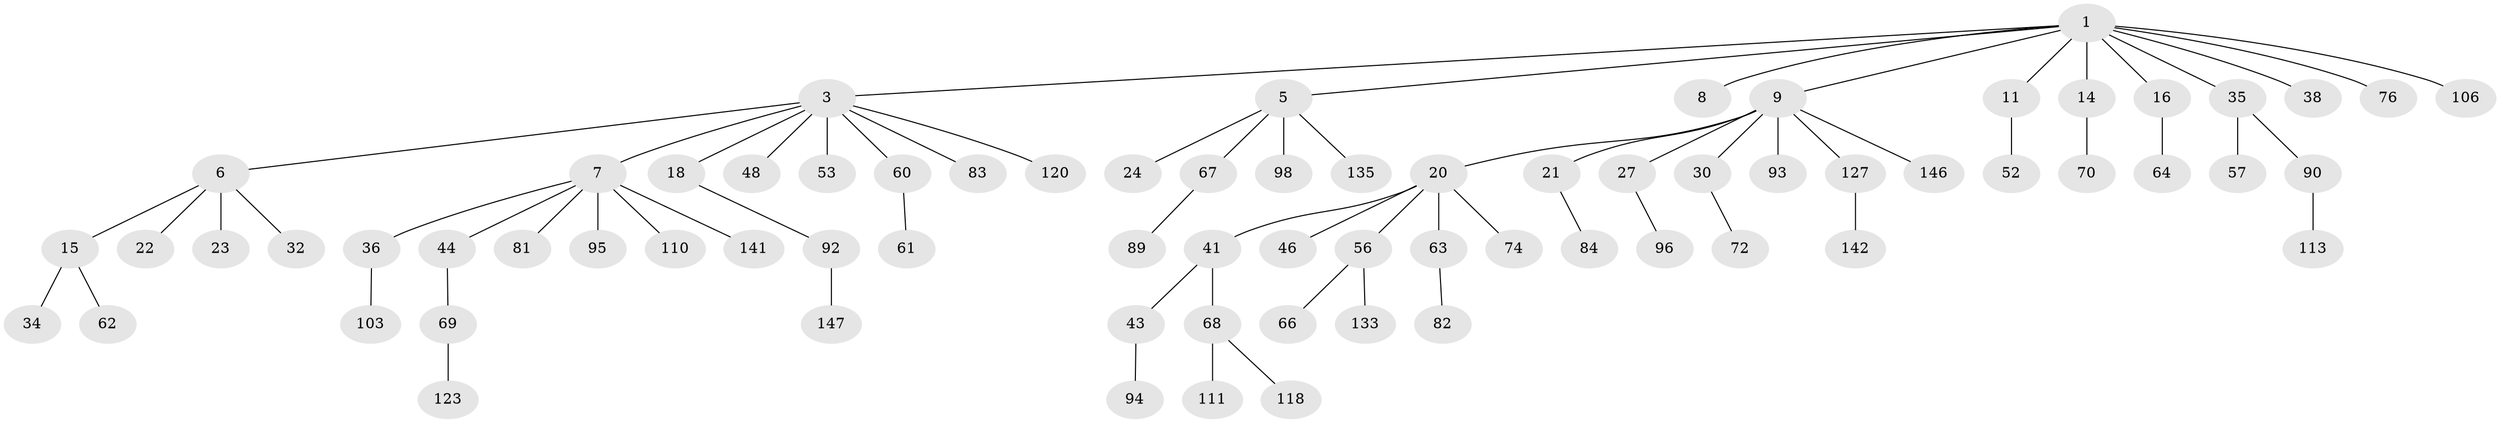// original degree distribution, {5: 0.05442176870748299, 8: 0.006802721088435374, 6: 0.02040816326530612, 2: 0.30612244897959184, 4: 0.04081632653061224, 3: 0.07482993197278912, 1: 0.4897959183673469, 7: 0.006802721088435374}
// Generated by graph-tools (version 1.1) at 2025/15/03/09/25 04:15:33]
// undirected, 73 vertices, 72 edges
graph export_dot {
graph [start="1"]
  node [color=gray90,style=filled];
  1 [super="+2"];
  3 [super="+4+13+17"];
  5;
  6;
  7 [super="+12+71+28+116"];
  8 [super="+105"];
  9 [super="+10+139"];
  11 [super="+47+104+19"];
  14 [super="+37+140"];
  15 [super="+50+99+33+77"];
  16 [super="+58"];
  18 [super="+26"];
  20 [super="+85+29"];
  21 [super="+39"];
  22;
  23 [super="+136+79+59"];
  24;
  27 [super="+100"];
  30;
  32 [super="+65"];
  34 [super="+42"];
  35 [super="+130+125+121"];
  36;
  38;
  41;
  43;
  44;
  46 [super="+87"];
  48;
  52 [super="+122"];
  53;
  56 [super="+86"];
  57;
  60;
  61 [super="+101"];
  62 [super="+97"];
  63;
  64 [super="+80"];
  66;
  67;
  68;
  69;
  70;
  72;
  74 [super="+137"];
  76 [super="+108"];
  81;
  82;
  83;
  84 [super="+91"];
  89;
  90;
  92;
  93;
  94 [super="+126"];
  95;
  96;
  98 [super="+117"];
  103;
  106;
  110;
  111 [super="+132"];
  113;
  118;
  120;
  123;
  127 [super="+131"];
  133 [super="+143"];
  135;
  141;
  142;
  146;
  147;
  1 -- 3;
  1 -- 8;
  1 -- 38;
  1 -- 106;
  1 -- 35;
  1 -- 5;
  1 -- 9;
  1 -- 11;
  1 -- 76;
  1 -- 14;
  1 -- 16;
  3 -- 7;
  3 -- 83;
  3 -- 18;
  3 -- 6;
  3 -- 120;
  3 -- 60;
  3 -- 53;
  3 -- 48;
  5 -- 24;
  5 -- 67;
  5 -- 98;
  5 -- 135;
  6 -- 15;
  6 -- 22;
  6 -- 23;
  6 -- 32;
  7 -- 44;
  7 -- 141;
  7 -- 110;
  7 -- 95;
  7 -- 81;
  7 -- 36;
  9 -- 20;
  9 -- 30;
  9 -- 146;
  9 -- 21;
  9 -- 27;
  9 -- 93;
  9 -- 127;
  11 -- 52;
  14 -- 70;
  15 -- 34;
  15 -- 62;
  16 -- 64;
  18 -- 92;
  20 -- 41;
  20 -- 56;
  20 -- 63;
  20 -- 74;
  20 -- 46;
  21 -- 84;
  27 -- 96;
  30 -- 72;
  35 -- 57;
  35 -- 90;
  36 -- 103;
  41 -- 43;
  41 -- 68;
  43 -- 94;
  44 -- 69;
  56 -- 66;
  56 -- 133;
  60 -- 61;
  63 -- 82;
  67 -- 89;
  68 -- 111;
  68 -- 118;
  69 -- 123;
  90 -- 113;
  92 -- 147;
  127 -- 142;
}
